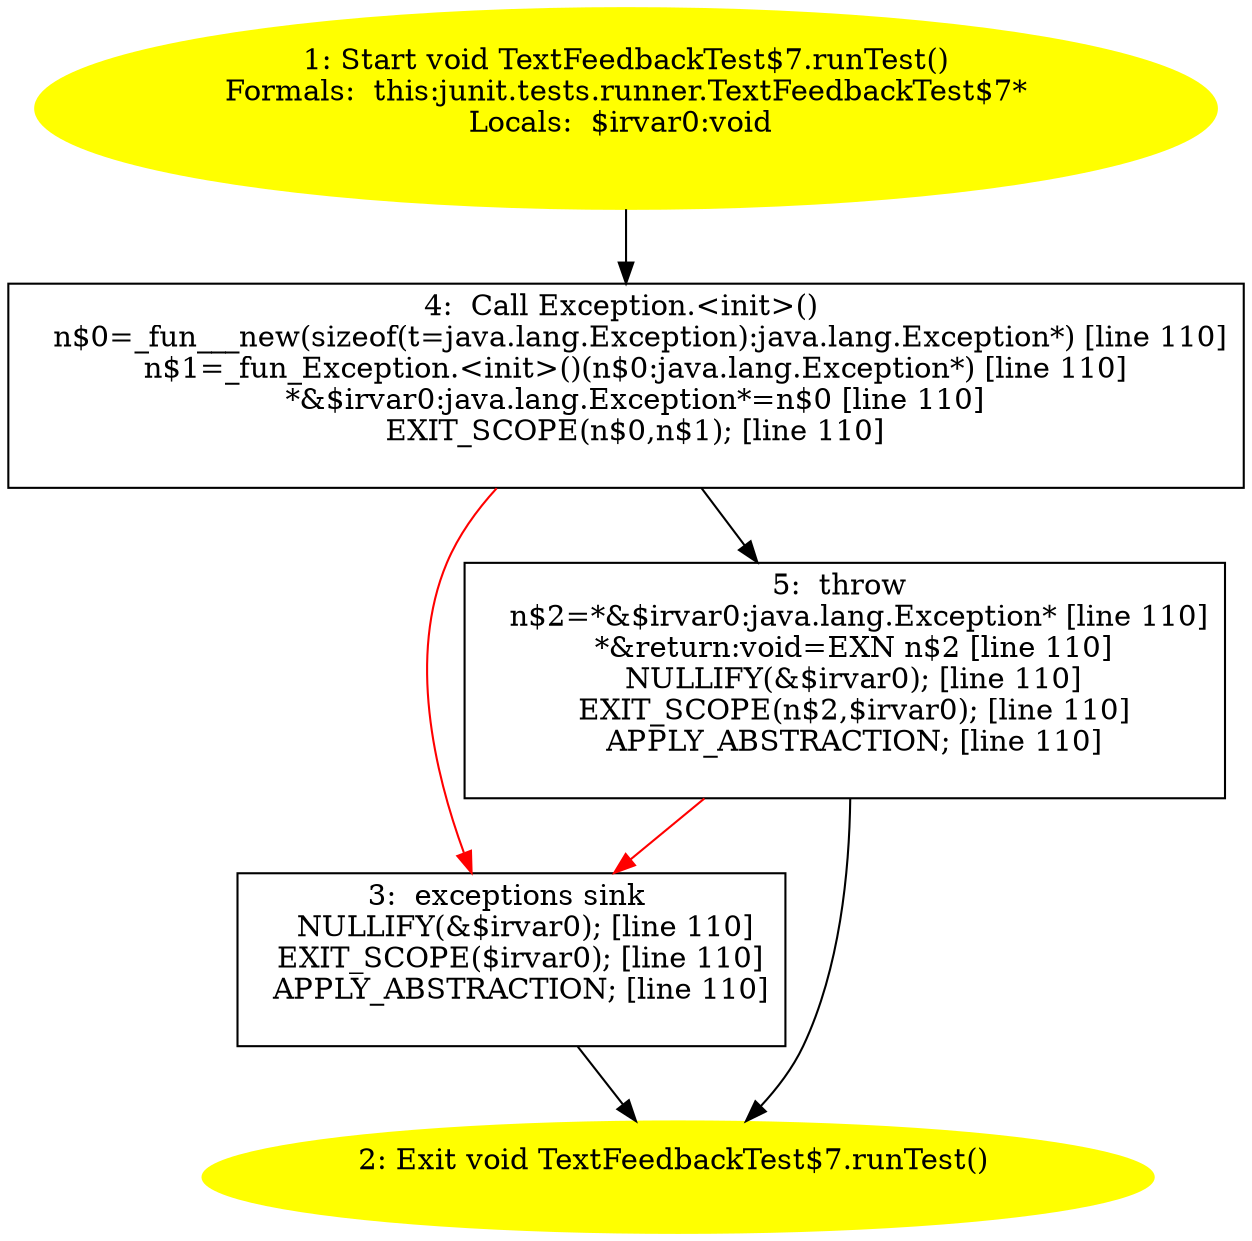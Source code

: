 /* @generated */
digraph cfg {
"junit.tests.runner.TextFeedbackTest$7.runTest():void.cc0a587bb7b073944616e4d547da8482_1" [label="1: Start void TextFeedbackTest$7.runTest()\nFormals:  this:junit.tests.runner.TextFeedbackTest$7*\nLocals:  $irvar0:void \n  " color=yellow style=filled]
	

	 "junit.tests.runner.TextFeedbackTest$7.runTest():void.cc0a587bb7b073944616e4d547da8482_1" -> "junit.tests.runner.TextFeedbackTest$7.runTest():void.cc0a587bb7b073944616e4d547da8482_4" ;
"junit.tests.runner.TextFeedbackTest$7.runTest():void.cc0a587bb7b073944616e4d547da8482_2" [label="2: Exit void TextFeedbackTest$7.runTest() \n  " color=yellow style=filled]
	

"junit.tests.runner.TextFeedbackTest$7.runTest():void.cc0a587bb7b073944616e4d547da8482_3" [label="3:  exceptions sink \n   NULLIFY(&$irvar0); [line 110]\n  EXIT_SCOPE($irvar0); [line 110]\n  APPLY_ABSTRACTION; [line 110]\n " shape="box"]
	

	 "junit.tests.runner.TextFeedbackTest$7.runTest():void.cc0a587bb7b073944616e4d547da8482_3" -> "junit.tests.runner.TextFeedbackTest$7.runTest():void.cc0a587bb7b073944616e4d547da8482_2" ;
"junit.tests.runner.TextFeedbackTest$7.runTest():void.cc0a587bb7b073944616e4d547da8482_4" [label="4:  Call Exception.<init>() \n   n$0=_fun___new(sizeof(t=java.lang.Exception):java.lang.Exception*) [line 110]\n  n$1=_fun_Exception.<init>()(n$0:java.lang.Exception*) [line 110]\n  *&$irvar0:java.lang.Exception*=n$0 [line 110]\n  EXIT_SCOPE(n$0,n$1); [line 110]\n " shape="box"]
	

	 "junit.tests.runner.TextFeedbackTest$7.runTest():void.cc0a587bb7b073944616e4d547da8482_4" -> "junit.tests.runner.TextFeedbackTest$7.runTest():void.cc0a587bb7b073944616e4d547da8482_5" ;
	 "junit.tests.runner.TextFeedbackTest$7.runTest():void.cc0a587bb7b073944616e4d547da8482_4" -> "junit.tests.runner.TextFeedbackTest$7.runTest():void.cc0a587bb7b073944616e4d547da8482_3" [color="red" ];
"junit.tests.runner.TextFeedbackTest$7.runTest():void.cc0a587bb7b073944616e4d547da8482_5" [label="5:  throw \n   n$2=*&$irvar0:java.lang.Exception* [line 110]\n  *&return:void=EXN n$2 [line 110]\n  NULLIFY(&$irvar0); [line 110]\n  EXIT_SCOPE(n$2,$irvar0); [line 110]\n  APPLY_ABSTRACTION; [line 110]\n " shape="box"]
	

	 "junit.tests.runner.TextFeedbackTest$7.runTest():void.cc0a587bb7b073944616e4d547da8482_5" -> "junit.tests.runner.TextFeedbackTest$7.runTest():void.cc0a587bb7b073944616e4d547da8482_2" ;
	 "junit.tests.runner.TextFeedbackTest$7.runTest():void.cc0a587bb7b073944616e4d547da8482_5" -> "junit.tests.runner.TextFeedbackTest$7.runTest():void.cc0a587bb7b073944616e4d547da8482_3" [color="red" ];
}
